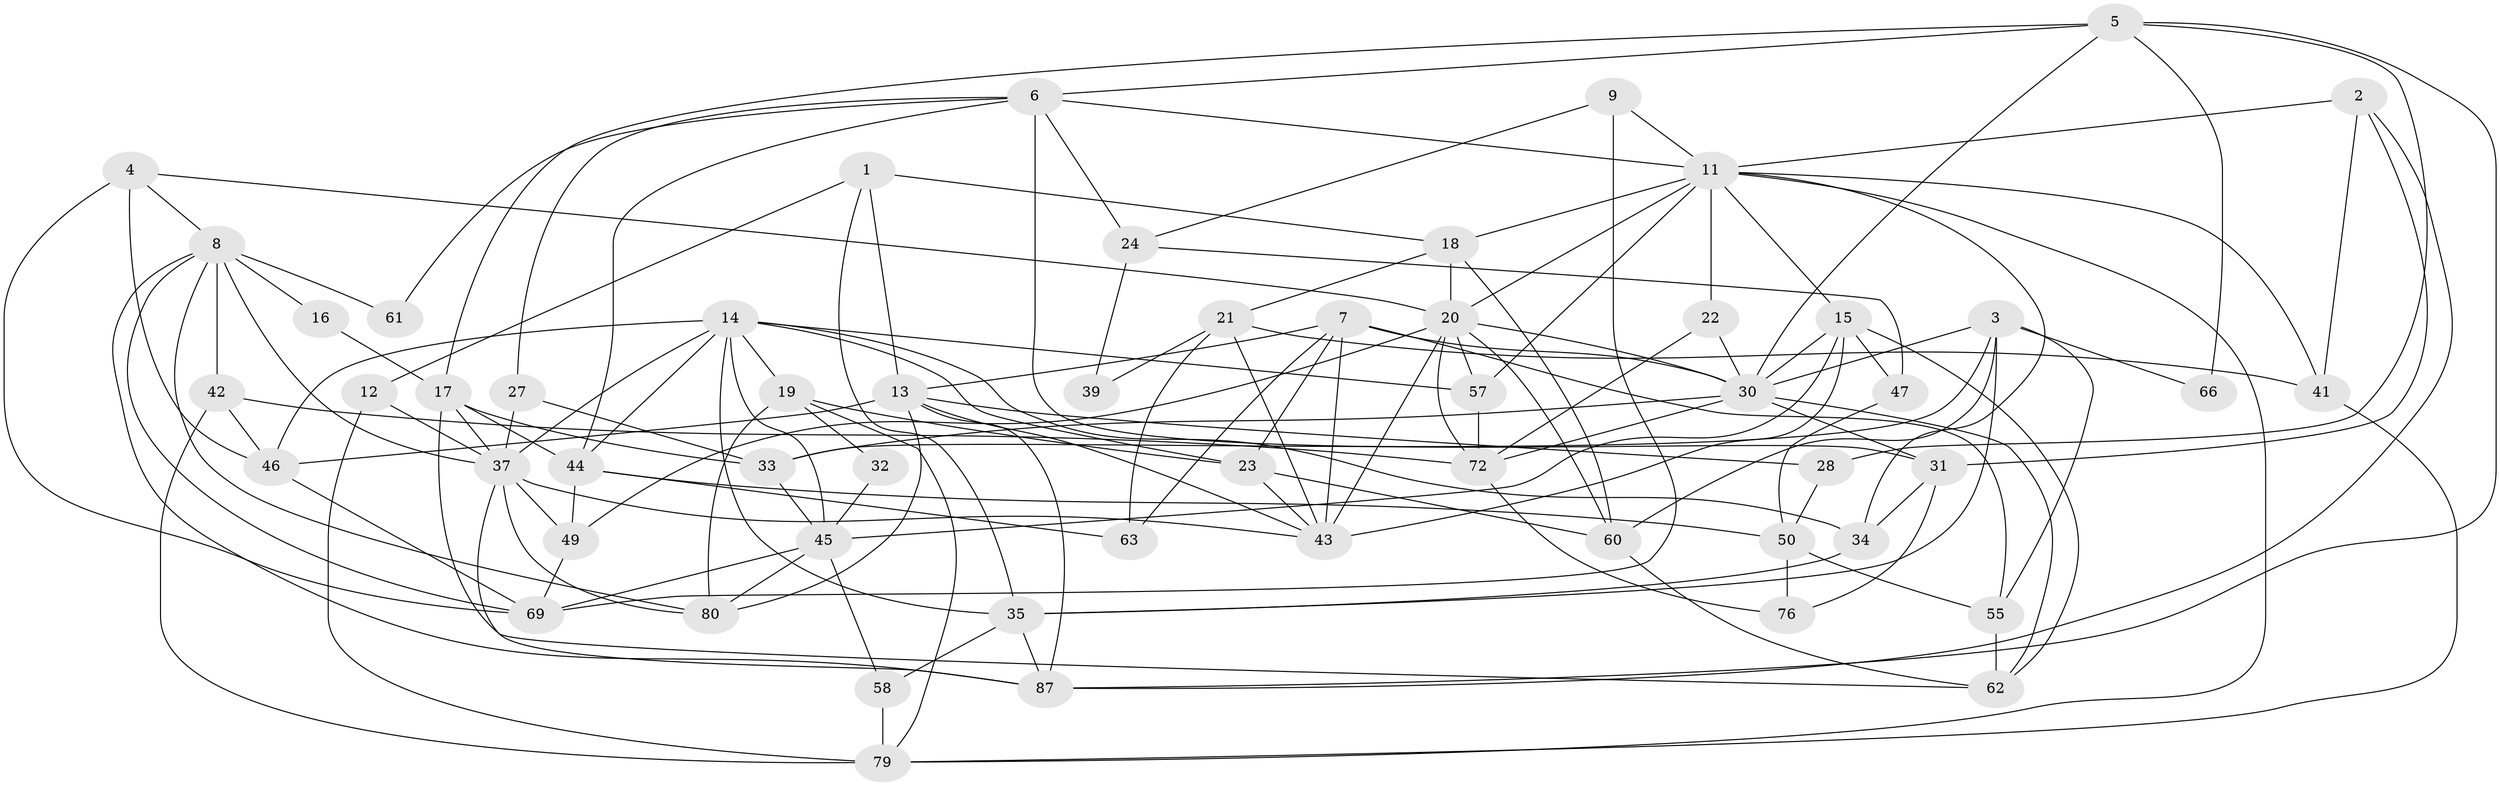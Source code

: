 // Generated by graph-tools (version 1.1) at 2025/52/02/27/25 19:52:04]
// undirected, 56 vertices, 141 edges
graph export_dot {
graph [start="1"]
  node [color=gray90,style=filled];
  1 [super="+25"];
  2 [super="+51"];
  3 [super="+91"];
  4 [super="+81"];
  5 [super="+84"];
  6 [super="+29"];
  7 [super="+10"];
  8 [super="+78"];
  9;
  11 [super="+67"];
  12;
  13 [super="+90"];
  14 [super="+93"];
  15 [super="+68"];
  16 [super="+26"];
  17 [super="+48"];
  18;
  19 [super="+40"];
  20 [super="+53"];
  21 [super="+64"];
  22;
  23 [super="+75"];
  24;
  27;
  28;
  30 [super="+86"];
  31;
  32;
  33 [super="+77"];
  34 [super="+36"];
  35 [super="+54"];
  37 [super="+38"];
  39;
  41 [super="+85"];
  42 [super="+59"];
  43 [super="+56"];
  44 [super="+71"];
  45 [super="+52"];
  46 [super="+65"];
  47 [super="+70"];
  49 [super="+74"];
  50 [super="+73"];
  55;
  57;
  58;
  60 [super="+92"];
  61;
  62 [super="+82"];
  63;
  66;
  69 [super="+88"];
  72 [super="+83"];
  76;
  79 [super="+89"];
  80;
  87;
  1 -- 18;
  1 -- 12;
  1 -- 35;
  1 -- 13;
  2 -- 11;
  2 -- 87;
  2 -- 31;
  2 -- 41;
  3 -- 33 [weight=2];
  3 -- 66;
  3 -- 55;
  3 -- 60;
  3 -- 30;
  3 -- 35;
  4 -- 20;
  4 -- 8;
  4 -- 69;
  4 -- 46;
  5 -- 87;
  5 -- 28;
  5 -- 66;
  5 -- 17;
  5 -- 6;
  5 -- 30;
  6 -- 24;
  6 -- 27;
  6 -- 44;
  6 -- 61;
  6 -- 31;
  6 -- 11;
  7 -- 43 [weight=2];
  7 -- 23;
  7 -- 55;
  7 -- 30;
  7 -- 63;
  7 -- 13;
  8 -- 16 [weight=2];
  8 -- 61;
  8 -- 69;
  8 -- 80;
  8 -- 87;
  8 -- 37;
  8 -- 42;
  9 -- 11;
  9 -- 24;
  9 -- 69;
  11 -- 22;
  11 -- 18;
  11 -- 41;
  11 -- 20;
  11 -- 57;
  11 -- 79;
  11 -- 15;
  11 -- 34;
  12 -- 37;
  12 -- 79;
  13 -- 87;
  13 -- 46;
  13 -- 80;
  13 -- 43;
  13 -- 28;
  14 -- 37;
  14 -- 34;
  14 -- 45;
  14 -- 46;
  14 -- 19;
  14 -- 23;
  14 -- 57;
  14 -- 44;
  14 -- 35;
  15 -- 62;
  15 -- 47;
  15 -- 30;
  15 -- 43;
  15 -- 45;
  16 -- 17;
  17 -- 37;
  17 -- 33;
  17 -- 44;
  17 -- 62;
  18 -- 21;
  18 -- 60;
  18 -- 20;
  19 -- 80;
  19 -- 23;
  19 -- 32;
  19 -- 79;
  20 -- 60;
  20 -- 30;
  20 -- 57;
  20 -- 72;
  20 -- 43;
  20 -- 49;
  21 -- 39;
  21 -- 41;
  21 -- 43;
  21 -- 63;
  22 -- 30;
  22 -- 72;
  23 -- 43;
  23 -- 60;
  24 -- 39;
  24 -- 47;
  27 -- 37;
  27 -- 33;
  28 -- 50;
  30 -- 31;
  30 -- 72;
  30 -- 33;
  30 -- 62;
  31 -- 76;
  31 -- 34;
  32 -- 45;
  33 -- 45;
  34 -- 35;
  35 -- 58;
  35 -- 87;
  37 -- 87;
  37 -- 80;
  37 -- 43;
  37 -- 49;
  41 -- 79;
  42 -- 79 [weight=2];
  42 -- 72;
  42 -- 46;
  44 -- 63;
  44 -- 50;
  44 -- 49;
  45 -- 80;
  45 -- 58;
  45 -- 69;
  46 -- 69;
  47 -- 50;
  49 -- 69;
  50 -- 76;
  50 -- 55;
  55 -- 62;
  57 -- 72;
  58 -- 79;
  60 -- 62;
  72 -- 76;
}
